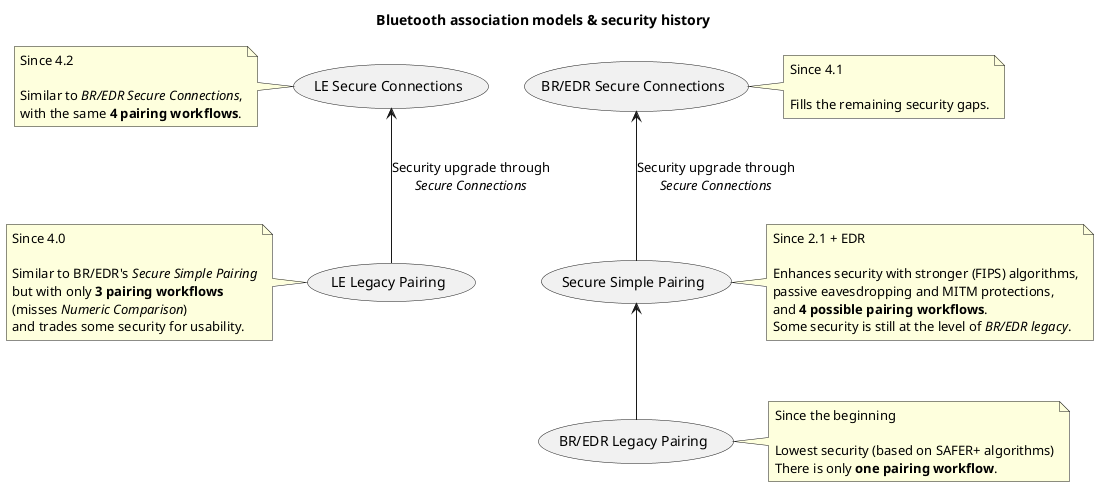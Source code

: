 @startuml

@startuml

title
    Bluetooth association models & security history
end title

(BR/EDR Legacy Pairing) as bredr_legacy_pairing
    note right of bredr_legacy_pairing
        Since the beginning

        Lowest security (based on SAFER+ algorithms)
        There is only **one pairing workflow**.
    end note
(Secure Simple Pairing) as secure_simple_pairing
    note right of secure_simple_pairing
        Since 2.1 + EDR

        Enhances security with stronger (FIPS) algorithms,
        passive eavesdropping and MITM protections,
        and **4 possible pairing workflows**.
        Some security is still at the level of <i>BR/EDR legacy</i>.
    end note
(BR/EDR Secure Connections) as bredr_legacy_secure_connections
    note right of bredr_legacy_secure_connections
        Since 4.1

        Fills the remaining security gaps.
    end note
(LE Legacy Pairing) as le_legacy_pairing
    note left of le_legacy_pairing
        Since 4.0

        Similar to BR/EDR's <i>Secure Simple Pairing</i>
        but with only **3 pairing workflows**
        (misses <i>Numeric Comparison</i>)
        and trades some security for usability.
    end note
(LE Secure Connections) as le_secure_connections
    note left of le_secure_connections
        Since 4.2

        Similar to <i>BR/EDR Secure Connections</i>,
        with the same **4 pairing workflows**.
    end note

bredr_legacy_pairing -up-> secure_simple_pairing
secure_simple_pairing -up-> bredr_legacy_secure_connections : Security upgrade through\n<i>Secure Connections</i>
le_legacy_pairing -up-> le_secure_connections : Security upgrade through\n<i>Secure Connections</i>

@enduml

@enduml